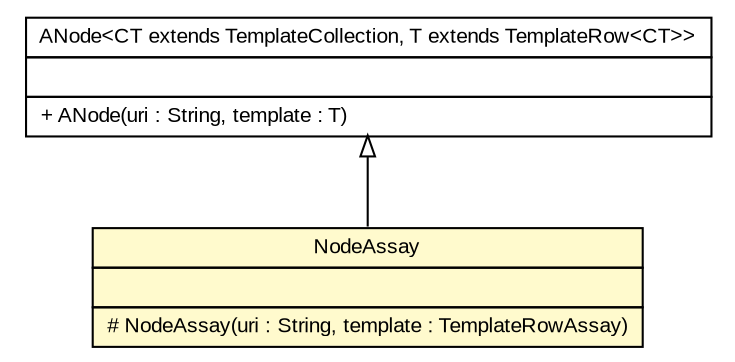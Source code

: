 #!/usr/local/bin/dot
#
# Class diagram 
# Generated by UmlGraph version 4.6 (http://www.spinellis.gr/sw/umlgraph)
#

digraph G {
	edge [fontname="arial",fontsize=10,labelfontname="arial",labelfontsize=10];
	node [fontname="arial",fontsize=10,shape=plaintext];
	// net.toxbank.isa.NodeAssay
	c434 [label=<<table border="0" cellborder="1" cellspacing="0" cellpadding="2" port="p" bgcolor="lemonChiffon" href="./NodeAssay.html">
		<tr><td><table border="0" cellspacing="0" cellpadding="1">
			<tr><td> NodeAssay </td></tr>
		</table></td></tr>
		<tr><td><table border="0" cellspacing="0" cellpadding="1">
			<tr><td align="left">  </td></tr>
		</table></td></tr>
		<tr><td><table border="0" cellspacing="0" cellpadding="1">
			<tr><td align="left"> # NodeAssay(uri : String, template : TemplateRowAssay) </td></tr>
		</table></td></tr>
		</table>>, fontname="arial", fontcolor="black", fontsize=10.0];
	// net.toxbank.isa.ANode<CT extends net.toxbank.isa.TemplateCollection, T extends net.toxbank.isa.TemplateRow<CT>>
	c443 [label=<<table border="0" cellborder="1" cellspacing="0" cellpadding="2" port="p" href="./ANode.html">
		<tr><td><table border="0" cellspacing="0" cellpadding="1">
			<tr><td> ANode&lt;CT extends TemplateCollection, T extends TemplateRow&lt;CT&gt;&gt; </td></tr>
		</table></td></tr>
		<tr><td><table border="0" cellspacing="0" cellpadding="1">
			<tr><td align="left">  </td></tr>
		</table></td></tr>
		<tr><td><table border="0" cellspacing="0" cellpadding="1">
			<tr><td align="left"> + ANode(uri : String, template : T) </td></tr>
		</table></td></tr>
		</table>>, fontname="arial", fontcolor="black", fontsize=10.0];
	//net.toxbank.isa.NodeAssay extends net.toxbank.isa.ANode<net.toxbank.isa.TemplateAssay, net.toxbank.isa.TemplateRowAssay>
	c443:p -> c434:p [dir=back,arrowtail=empty];
}

